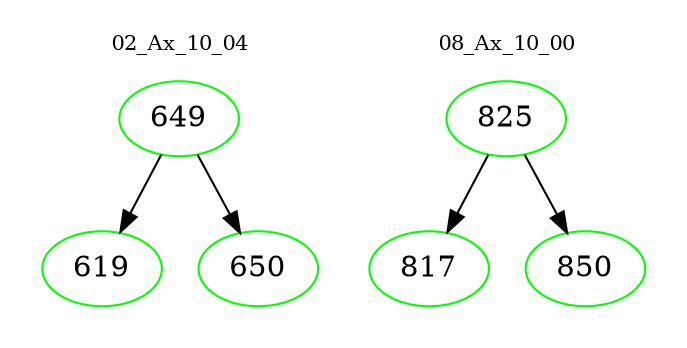 digraph{
subgraph cluster_0 {
color = white
label = "02_Ax_10_04";
fontsize=10;
T0_649 [label="649", color="green"]
T0_649 -> T0_619 [color="black"]
T0_619 [label="619", color="green"]
T0_649 -> T0_650 [color="black"]
T0_650 [label="650", color="green"]
}
subgraph cluster_1 {
color = white
label = "08_Ax_10_00";
fontsize=10;
T1_825 [label="825", color="green"]
T1_825 -> T1_817 [color="black"]
T1_817 [label="817", color="green"]
T1_825 -> T1_850 [color="black"]
T1_850 [label="850", color="green"]
}
}
